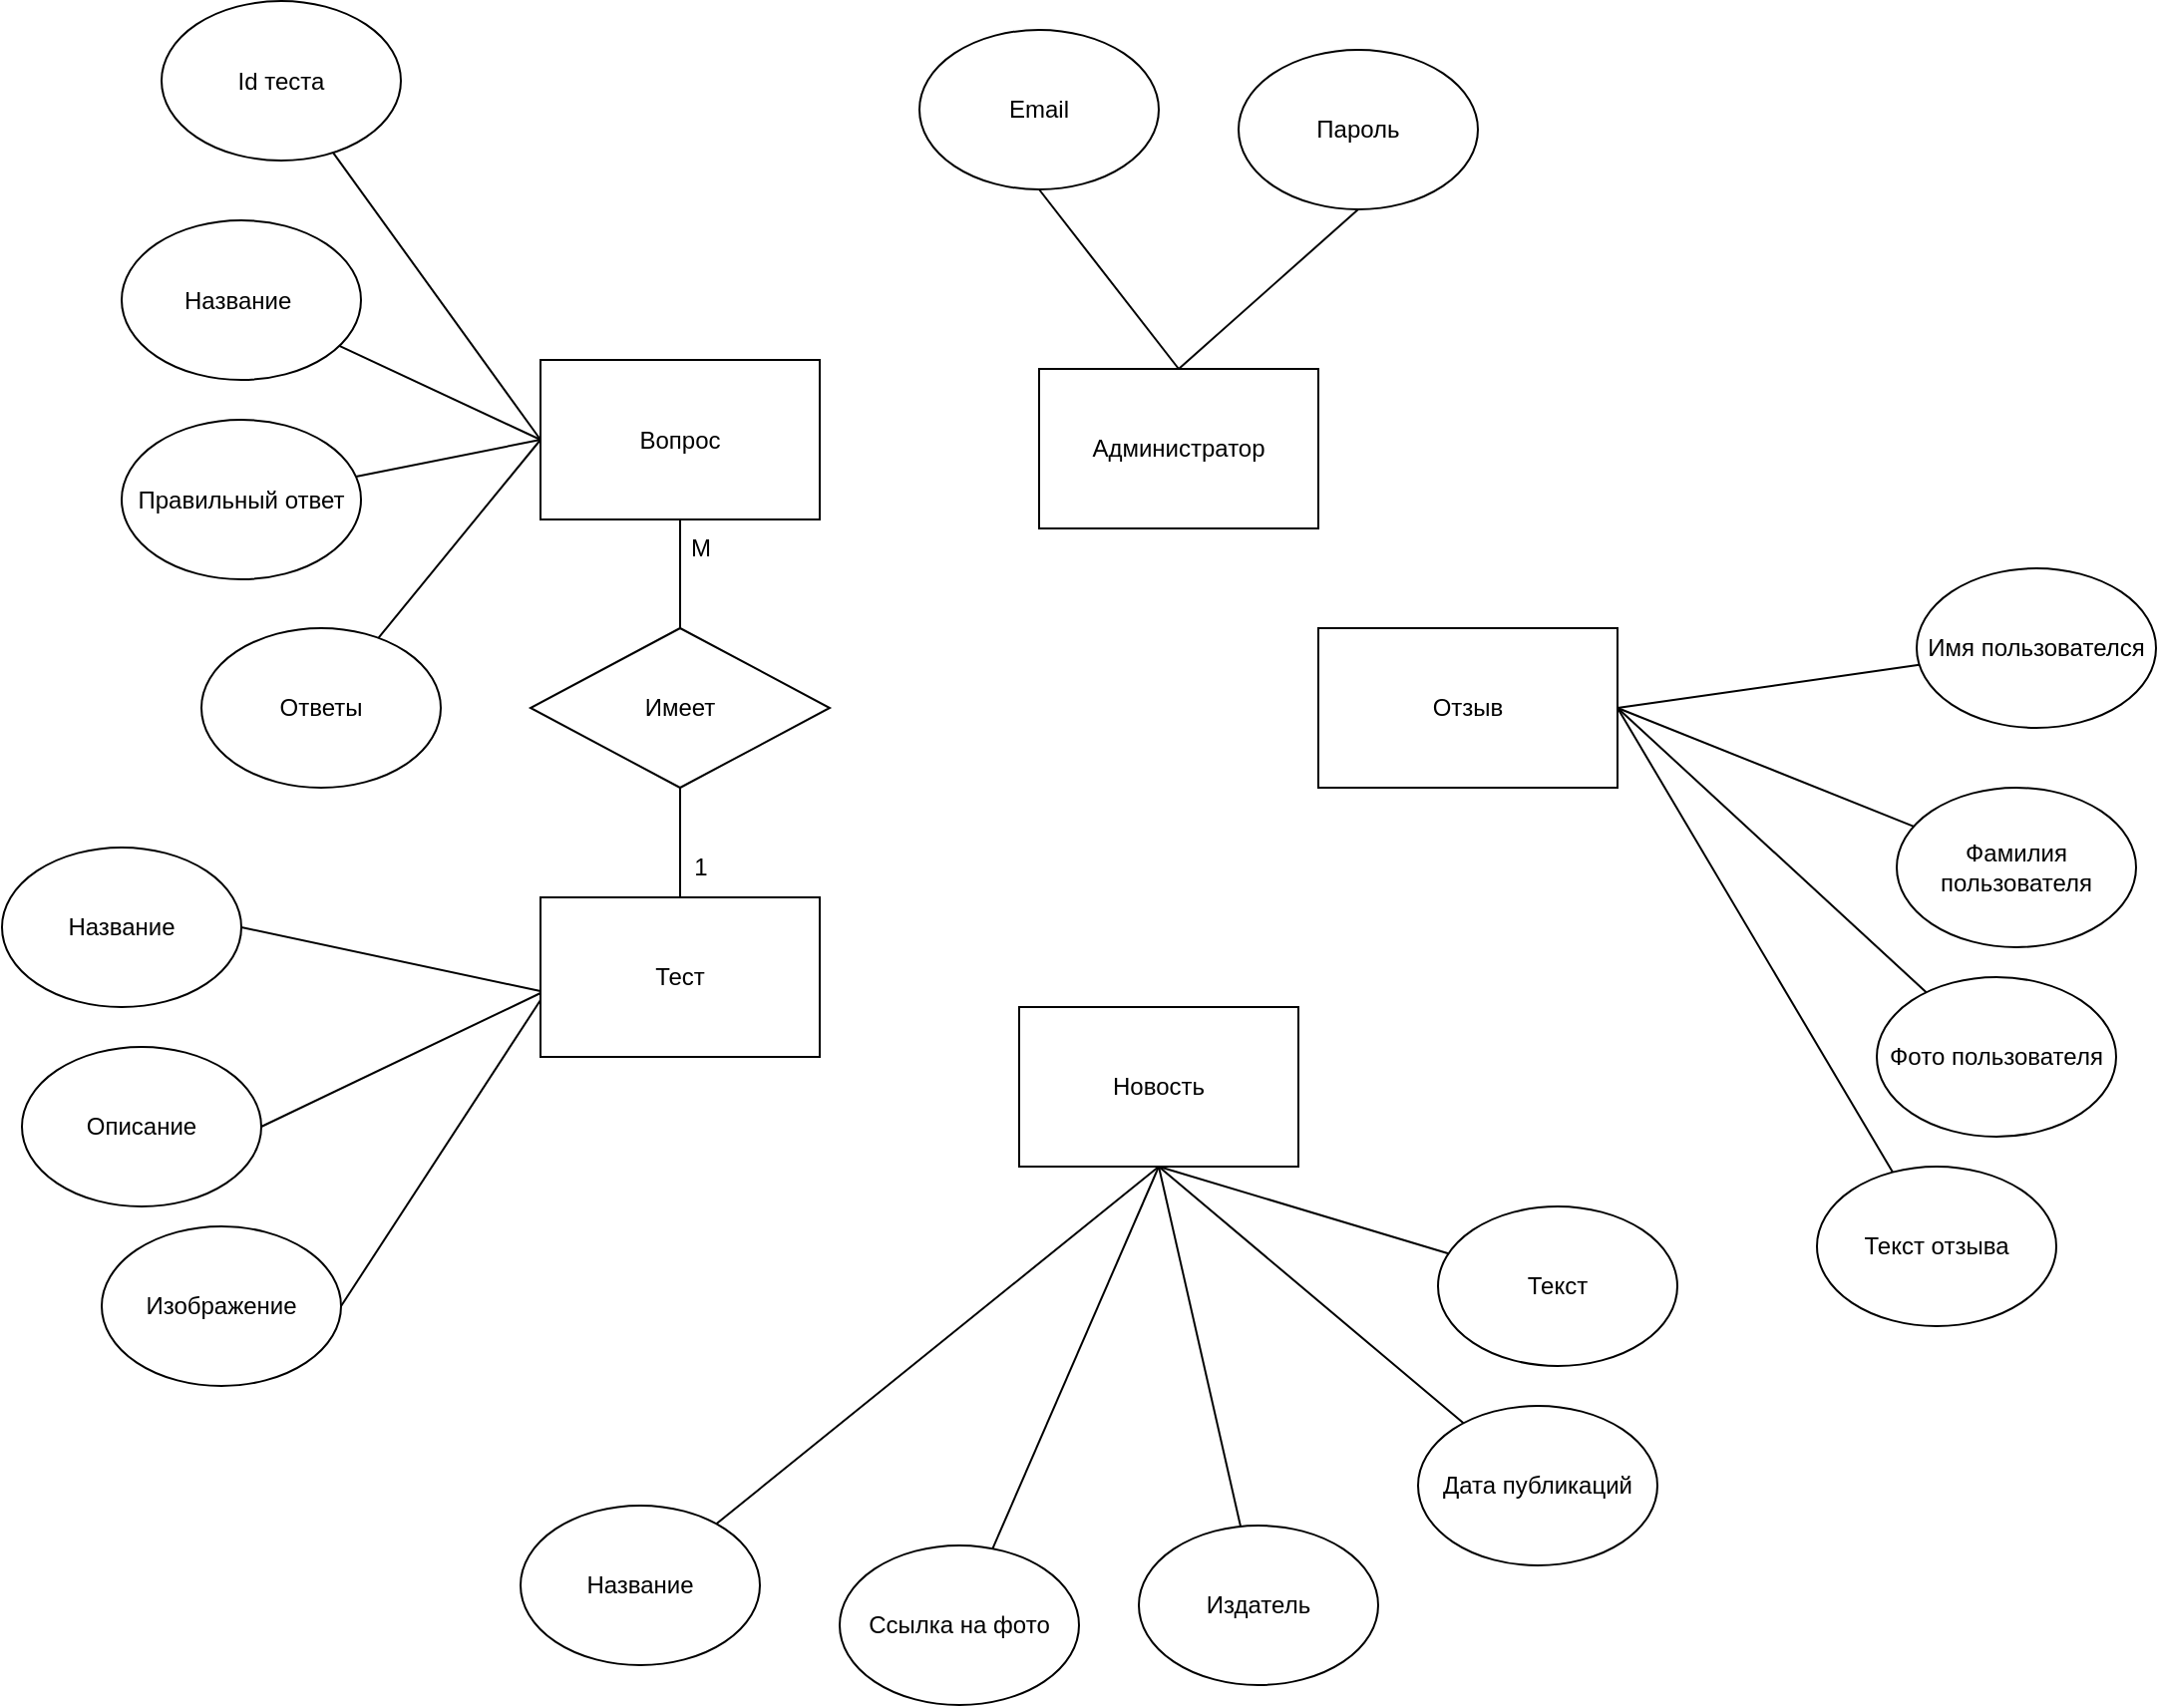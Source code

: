 <mxfile version="21.1.1" type="device">
  <diagram id="e__-aTYq2dSKwJGhsI0z" name="Page-1">
    <mxGraphModel dx="2466" dy="901" grid="1" gridSize="10" guides="1" tooltips="1" connect="1" arrows="1" fold="1" page="1" pageScale="1" pageWidth="827" pageHeight="1169" background="#ffffff" math="0" shadow="0">
      <root>
        <mxCell id="0" />
        <mxCell id="1" parent="0" />
        <mxCell id="kfvto59LPkmH20XqGwe_-87" style="edgeStyle=orthogonalEdgeStyle;rounded=0;orthogonalLoop=1;jettySize=auto;html=1;entryX=0.5;entryY=0;entryDx=0;entryDy=0;" parent="1" edge="1">
          <mxGeometry relative="1" as="geometry">
            <mxPoint x="510" y="460" as="sourcePoint" />
          </mxGeometry>
        </mxCell>
        <mxCell id="kfvto59LPkmH20XqGwe_-125" style="edgeStyle=orthogonalEdgeStyle;rounded=0;orthogonalLoop=1;jettySize=auto;html=1;entryX=0.529;entryY=0.018;entryDx=0;entryDy=0;entryPerimeter=0;" parent="1" edge="1">
          <mxGeometry relative="1" as="geometry">
            <mxPoint x="690" y="100" as="sourcePoint" />
          </mxGeometry>
        </mxCell>
        <mxCell id="kfvto59LPkmH20XqGwe_-528" style="edgeStyle=orthogonalEdgeStyle;rounded=0;orthogonalLoop=1;jettySize=auto;html=1;entryX=0.5;entryY=0;entryDx=0;entryDy=0;" parent="1" edge="1">
          <mxGeometry relative="1" as="geometry">
            <mxPoint x="280" y="200" as="sourcePoint" />
          </mxGeometry>
        </mxCell>
        <mxCell id="kqBSu0rGILg0kG9cbBG3-1" value="Отзыв" style="rounded=0;whiteSpace=wrap;html=1;" parent="1" vertex="1">
          <mxGeometry x="320" y="370" width="150" height="80" as="geometry" />
        </mxCell>
        <mxCell id="kqBSu0rGILg0kG9cbBG3-15" style="edgeStyle=none;rounded=0;orthogonalLoop=1;jettySize=auto;html=1;entryX=1;entryY=0.5;entryDx=0;entryDy=0;strokeColor=default;endArrow=none;endFill=0;" parent="1" source="kqBSu0rGILg0kG9cbBG3-4" target="kqBSu0rGILg0kG9cbBG3-1" edge="1">
          <mxGeometry relative="1" as="geometry" />
        </mxCell>
        <mxCell id="kqBSu0rGILg0kG9cbBG3-4" value="Имя пользователся" style="ellipse;whiteSpace=wrap;html=1;" parent="1" vertex="1">
          <mxGeometry x="620" y="340" width="120" height="80" as="geometry" />
        </mxCell>
        <mxCell id="kqBSu0rGILg0kG9cbBG3-14" style="edgeStyle=none;rounded=0;orthogonalLoop=1;jettySize=auto;html=1;entryX=1;entryY=0.5;entryDx=0;entryDy=0;strokeColor=default;endArrow=none;endFill=0;" parent="1" source="kqBSu0rGILg0kG9cbBG3-5" target="kqBSu0rGILg0kG9cbBG3-1" edge="1">
          <mxGeometry relative="1" as="geometry" />
        </mxCell>
        <mxCell id="kqBSu0rGILg0kG9cbBG3-5" value="Фамилия пользователя" style="ellipse;whiteSpace=wrap;html=1;" parent="1" vertex="1">
          <mxGeometry x="610" y="450" width="120" height="80" as="geometry" />
        </mxCell>
        <mxCell id="kqBSu0rGILg0kG9cbBG3-13" style="edgeStyle=none;rounded=0;orthogonalLoop=1;jettySize=auto;html=1;entryX=1;entryY=0.5;entryDx=0;entryDy=0;strokeColor=default;endArrow=none;endFill=0;" parent="1" source="kqBSu0rGILg0kG9cbBG3-6" target="kqBSu0rGILg0kG9cbBG3-1" edge="1">
          <mxGeometry relative="1" as="geometry" />
        </mxCell>
        <mxCell id="kqBSu0rGILg0kG9cbBG3-6" value="Фото пользователя" style="ellipse;whiteSpace=wrap;html=1;" parent="1" vertex="1">
          <mxGeometry x="600" y="545" width="120" height="80" as="geometry" />
        </mxCell>
        <mxCell id="kqBSu0rGILg0kG9cbBG3-12" style="edgeStyle=none;rounded=0;orthogonalLoop=1;jettySize=auto;html=1;entryX=1;entryY=0.5;entryDx=0;entryDy=0;strokeColor=default;endArrow=none;endFill=0;" parent="1" source="kqBSu0rGILg0kG9cbBG3-7" target="kqBSu0rGILg0kG9cbBG3-1" edge="1">
          <mxGeometry relative="1" as="geometry" />
        </mxCell>
        <mxCell id="kqBSu0rGILg0kG9cbBG3-7" value="Текст отзыва" style="ellipse;whiteSpace=wrap;html=1;" parent="1" vertex="1">
          <mxGeometry x="570" y="640" width="120" height="80" as="geometry" />
        </mxCell>
        <mxCell id="qQ6sA5E4jdRfB5NTDG_W-16" style="edgeStyle=orthogonalEdgeStyle;rounded=0;orthogonalLoop=1;jettySize=auto;html=1;entryX=0.5;entryY=0;entryDx=0;entryDy=0;endArrow=none;endFill=0;" edge="1" parent="1" source="kqBSu0rGILg0kG9cbBG3-18" target="qQ6sA5E4jdRfB5NTDG_W-14">
          <mxGeometry relative="1" as="geometry" />
        </mxCell>
        <mxCell id="kqBSu0rGILg0kG9cbBG3-18" value="Вопрос" style="rounded=0;whiteSpace=wrap;html=1;" parent="1" vertex="1">
          <mxGeometry x="-70" y="235.5" width="140" height="80" as="geometry" />
        </mxCell>
        <mxCell id="kqBSu0rGILg0kG9cbBG3-27" style="edgeStyle=none;rounded=0;orthogonalLoop=1;jettySize=auto;html=1;entryX=0;entryY=0.5;entryDx=0;entryDy=0;strokeColor=default;endArrow=none;endFill=0;" parent="1" source="kqBSu0rGILg0kG9cbBG3-20" target="kqBSu0rGILg0kG9cbBG3-18" edge="1">
          <mxGeometry relative="1" as="geometry" />
        </mxCell>
        <mxCell id="kqBSu0rGILg0kG9cbBG3-20" value="Id теста" style="ellipse;whiteSpace=wrap;html=1;" parent="1" vertex="1">
          <mxGeometry x="-260" y="55.5" width="120" height="80" as="geometry" />
        </mxCell>
        <mxCell id="kqBSu0rGILg0kG9cbBG3-26" style="edgeStyle=none;rounded=0;orthogonalLoop=1;jettySize=auto;html=1;entryX=0;entryY=0.5;entryDx=0;entryDy=0;strokeColor=default;endArrow=none;endFill=0;" parent="1" source="kqBSu0rGILg0kG9cbBG3-21" target="kqBSu0rGILg0kG9cbBG3-18" edge="1">
          <mxGeometry relative="1" as="geometry" />
        </mxCell>
        <mxCell id="kqBSu0rGILg0kG9cbBG3-21" value="Название&amp;nbsp;" style="ellipse;whiteSpace=wrap;html=1;" parent="1" vertex="1">
          <mxGeometry x="-280" y="165.5" width="120" height="80" as="geometry" />
        </mxCell>
        <mxCell id="kqBSu0rGILg0kG9cbBG3-25" style="edgeStyle=none;rounded=0;orthogonalLoop=1;jettySize=auto;html=1;entryX=0;entryY=0.5;entryDx=0;entryDy=0;strokeColor=default;endArrow=none;endFill=0;" parent="1" source="kqBSu0rGILg0kG9cbBG3-22" target="kqBSu0rGILg0kG9cbBG3-18" edge="1">
          <mxGeometry relative="1" as="geometry" />
        </mxCell>
        <mxCell id="kqBSu0rGILg0kG9cbBG3-22" value="Правильный ответ" style="ellipse;whiteSpace=wrap;html=1;" parent="1" vertex="1">
          <mxGeometry x="-280" y="265.5" width="120" height="80" as="geometry" />
        </mxCell>
        <mxCell id="kqBSu0rGILg0kG9cbBG3-24" style="edgeStyle=none;rounded=0;orthogonalLoop=1;jettySize=auto;html=1;entryX=0;entryY=0.5;entryDx=0;entryDy=0;strokeColor=default;endArrow=none;endFill=0;" parent="1" source="kqBSu0rGILg0kG9cbBG3-23" target="kqBSu0rGILg0kG9cbBG3-18" edge="1">
          <mxGeometry relative="1" as="geometry" />
        </mxCell>
        <mxCell id="kqBSu0rGILg0kG9cbBG3-23" value="Ответы" style="ellipse;whiteSpace=wrap;html=1;" parent="1" vertex="1">
          <mxGeometry x="-240" y="370" width="120" height="80" as="geometry" />
        </mxCell>
        <mxCell id="kqBSu0rGILg0kG9cbBG3-29" value="Новость" style="rounded=0;whiteSpace=wrap;html=1;" parent="1" vertex="1">
          <mxGeometry x="170" y="560" width="140" height="80" as="geometry" />
        </mxCell>
        <mxCell id="kqBSu0rGILg0kG9cbBG3-40" style="edgeStyle=none;rounded=0;orthogonalLoop=1;jettySize=auto;html=1;entryX=0.5;entryY=1;entryDx=0;entryDy=0;strokeColor=default;endArrow=none;endFill=0;" parent="1" source="kqBSu0rGILg0kG9cbBG3-31" target="kqBSu0rGILg0kG9cbBG3-29" edge="1">
          <mxGeometry relative="1" as="geometry" />
        </mxCell>
        <mxCell id="kqBSu0rGILg0kG9cbBG3-31" value="Название" style="ellipse;whiteSpace=wrap;html=1;" parent="1" vertex="1">
          <mxGeometry x="-80" y="810" width="120" height="80" as="geometry" />
        </mxCell>
        <mxCell id="kqBSu0rGILg0kG9cbBG3-39" style="edgeStyle=none;rounded=0;orthogonalLoop=1;jettySize=auto;html=1;strokeColor=default;endArrow=none;endFill=0;" parent="1" source="kqBSu0rGILg0kG9cbBG3-32" edge="1">
          <mxGeometry relative="1" as="geometry">
            <mxPoint x="240" y="640" as="targetPoint" />
          </mxGeometry>
        </mxCell>
        <mxCell id="kqBSu0rGILg0kG9cbBG3-32" value="Ссылка на фото" style="ellipse;whiteSpace=wrap;html=1;" parent="1" vertex="1">
          <mxGeometry x="80" y="830" width="120" height="80" as="geometry" />
        </mxCell>
        <mxCell id="kqBSu0rGILg0kG9cbBG3-38" style="edgeStyle=none;rounded=0;orthogonalLoop=1;jettySize=auto;html=1;strokeColor=default;endArrow=none;endFill=0;" parent="1" source="kqBSu0rGILg0kG9cbBG3-33" edge="1">
          <mxGeometry relative="1" as="geometry">
            <mxPoint x="240" y="640" as="targetPoint" />
          </mxGeometry>
        </mxCell>
        <mxCell id="kqBSu0rGILg0kG9cbBG3-33" value="Издатель" style="ellipse;whiteSpace=wrap;html=1;" parent="1" vertex="1">
          <mxGeometry x="230" y="820" width="120" height="80" as="geometry" />
        </mxCell>
        <mxCell id="kqBSu0rGILg0kG9cbBG3-37" style="edgeStyle=none;rounded=0;orthogonalLoop=1;jettySize=auto;html=1;strokeColor=default;endArrow=none;endFill=0;" parent="1" source="kqBSu0rGILg0kG9cbBG3-34" edge="1">
          <mxGeometry relative="1" as="geometry">
            <mxPoint x="240" y="640" as="targetPoint" />
          </mxGeometry>
        </mxCell>
        <mxCell id="kqBSu0rGILg0kG9cbBG3-34" value="Дата публикаций" style="ellipse;whiteSpace=wrap;html=1;" parent="1" vertex="1">
          <mxGeometry x="370" y="760" width="120" height="80" as="geometry" />
        </mxCell>
        <mxCell id="kqBSu0rGILg0kG9cbBG3-36" style="edgeStyle=none;rounded=0;orthogonalLoop=1;jettySize=auto;html=1;entryX=0.5;entryY=1;entryDx=0;entryDy=0;strokeColor=default;endArrow=none;endFill=0;" parent="1" source="kqBSu0rGILg0kG9cbBG3-35" target="kqBSu0rGILg0kG9cbBG3-29" edge="1">
          <mxGeometry relative="1" as="geometry" />
        </mxCell>
        <mxCell id="kqBSu0rGILg0kG9cbBG3-35" value="Текст" style="ellipse;whiteSpace=wrap;html=1;" parent="1" vertex="1">
          <mxGeometry x="380" y="660" width="120" height="80" as="geometry" />
        </mxCell>
        <mxCell id="qQ6sA5E4jdRfB5NTDG_W-4" style="rounded=0;orthogonalLoop=1;jettySize=auto;html=1;entryX=0.5;entryY=1;entryDx=0;entryDy=0;endArrow=none;endFill=0;" edge="1" parent="1" source="qQ6sA5E4jdRfB5NTDG_W-1" target="qQ6sA5E4jdRfB5NTDG_W-3">
          <mxGeometry relative="1" as="geometry">
            <Array as="points">
              <mxPoint x="250" y="240" />
            </Array>
          </mxGeometry>
        </mxCell>
        <mxCell id="qQ6sA5E4jdRfB5NTDG_W-5" style="rounded=0;orthogonalLoop=1;jettySize=auto;html=1;entryX=0.5;entryY=1;entryDx=0;entryDy=0;endArrow=none;endFill=0;" edge="1" parent="1" source="qQ6sA5E4jdRfB5NTDG_W-1" target="qQ6sA5E4jdRfB5NTDG_W-2">
          <mxGeometry relative="1" as="geometry">
            <Array as="points">
              <mxPoint x="250" y="240" />
            </Array>
          </mxGeometry>
        </mxCell>
        <mxCell id="qQ6sA5E4jdRfB5NTDG_W-1" value="Администратор" style="rounded=0;whiteSpace=wrap;html=1;" vertex="1" parent="1">
          <mxGeometry x="180" y="240" width="140" height="80" as="geometry" />
        </mxCell>
        <mxCell id="qQ6sA5E4jdRfB5NTDG_W-2" value="Email" style="ellipse;whiteSpace=wrap;html=1;" vertex="1" parent="1">
          <mxGeometry x="120" y="70" width="120" height="80" as="geometry" />
        </mxCell>
        <mxCell id="qQ6sA5E4jdRfB5NTDG_W-3" value="Пароль" style="ellipse;whiteSpace=wrap;html=1;" vertex="1" parent="1">
          <mxGeometry x="280" y="80" width="120" height="80" as="geometry" />
        </mxCell>
        <mxCell id="qQ6sA5E4jdRfB5NTDG_W-11" style="rounded=0;orthogonalLoop=1;jettySize=auto;html=1;entryX=1;entryY=0.5;entryDx=0;entryDy=0;endArrow=none;endFill=0;exitX=0;exitY=0.588;exitDx=0;exitDy=0;exitPerimeter=0;" edge="1" parent="1" source="qQ6sA5E4jdRfB5NTDG_W-6" target="qQ6sA5E4jdRfB5NTDG_W-7">
          <mxGeometry relative="1" as="geometry" />
        </mxCell>
        <mxCell id="qQ6sA5E4jdRfB5NTDG_W-12" style="rounded=0;orthogonalLoop=1;jettySize=auto;html=1;entryX=1;entryY=0.5;entryDx=0;entryDy=0;endArrow=none;endFill=0;exitX=0;exitY=0.6;exitDx=0;exitDy=0;exitPerimeter=0;" edge="1" parent="1" source="qQ6sA5E4jdRfB5NTDG_W-6" target="qQ6sA5E4jdRfB5NTDG_W-8">
          <mxGeometry relative="1" as="geometry" />
        </mxCell>
        <mxCell id="qQ6sA5E4jdRfB5NTDG_W-13" style="rounded=0;orthogonalLoop=1;jettySize=auto;html=1;entryX=1;entryY=0.5;entryDx=0;entryDy=0;endArrow=none;endFill=0;exitX=0.007;exitY=0.625;exitDx=0;exitDy=0;exitPerimeter=0;" edge="1" parent="1" source="qQ6sA5E4jdRfB5NTDG_W-6" target="qQ6sA5E4jdRfB5NTDG_W-9">
          <mxGeometry relative="1" as="geometry" />
        </mxCell>
        <mxCell id="qQ6sA5E4jdRfB5NTDG_W-6" value="Тест" style="rounded=0;whiteSpace=wrap;html=1;" vertex="1" parent="1">
          <mxGeometry x="-70" y="505" width="140" height="80" as="geometry" />
        </mxCell>
        <mxCell id="qQ6sA5E4jdRfB5NTDG_W-7" value="Название" style="ellipse;whiteSpace=wrap;html=1;" vertex="1" parent="1">
          <mxGeometry x="-340" y="480" width="120" height="80" as="geometry" />
        </mxCell>
        <mxCell id="qQ6sA5E4jdRfB5NTDG_W-8" value="Описание" style="ellipse;whiteSpace=wrap;html=1;" vertex="1" parent="1">
          <mxGeometry x="-330" y="580" width="120" height="80" as="geometry" />
        </mxCell>
        <mxCell id="qQ6sA5E4jdRfB5NTDG_W-9" value="Изображение" style="ellipse;whiteSpace=wrap;html=1;" vertex="1" parent="1">
          <mxGeometry x="-290" y="670" width="120" height="80" as="geometry" />
        </mxCell>
        <mxCell id="qQ6sA5E4jdRfB5NTDG_W-15" style="edgeStyle=orthogonalEdgeStyle;rounded=0;orthogonalLoop=1;jettySize=auto;html=1;entryX=0.5;entryY=0;entryDx=0;entryDy=0;endArrow=none;endFill=0;" edge="1" parent="1" source="qQ6sA5E4jdRfB5NTDG_W-14" target="qQ6sA5E4jdRfB5NTDG_W-6">
          <mxGeometry relative="1" as="geometry" />
        </mxCell>
        <mxCell id="qQ6sA5E4jdRfB5NTDG_W-14" value="Имеет" style="rhombus;whiteSpace=wrap;html=1;" vertex="1" parent="1">
          <mxGeometry x="-75" y="370" width="150" height="80" as="geometry" />
        </mxCell>
        <mxCell id="qQ6sA5E4jdRfB5NTDG_W-17" value="1" style="text;html=1;align=center;verticalAlign=middle;resizable=0;points=[];autosize=1;strokeColor=none;fillColor=none;" vertex="1" parent="1">
          <mxGeometry x="-5" y="475" width="30" height="30" as="geometry" />
        </mxCell>
        <mxCell id="qQ6sA5E4jdRfB5NTDG_W-18" value="М" style="text;html=1;align=center;verticalAlign=middle;resizable=0;points=[];autosize=1;strokeColor=none;fillColor=none;" vertex="1" parent="1">
          <mxGeometry x="-5" y="315" width="30" height="30" as="geometry" />
        </mxCell>
      </root>
    </mxGraphModel>
  </diagram>
</mxfile>

